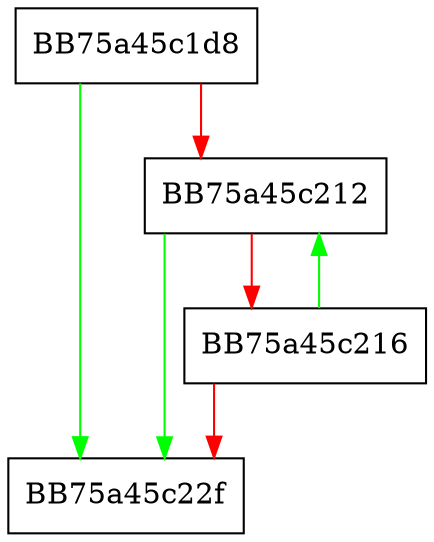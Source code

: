 digraph pagerRollbackWal {
  node [shape="box"];
  graph [splines=ortho];
  BB75a45c1d8 -> BB75a45c22f [color="green"];
  BB75a45c1d8 -> BB75a45c212 [color="red"];
  BB75a45c212 -> BB75a45c22f [color="green"];
  BB75a45c212 -> BB75a45c216 [color="red"];
  BB75a45c216 -> BB75a45c212 [color="green"];
  BB75a45c216 -> BB75a45c22f [color="red"];
}